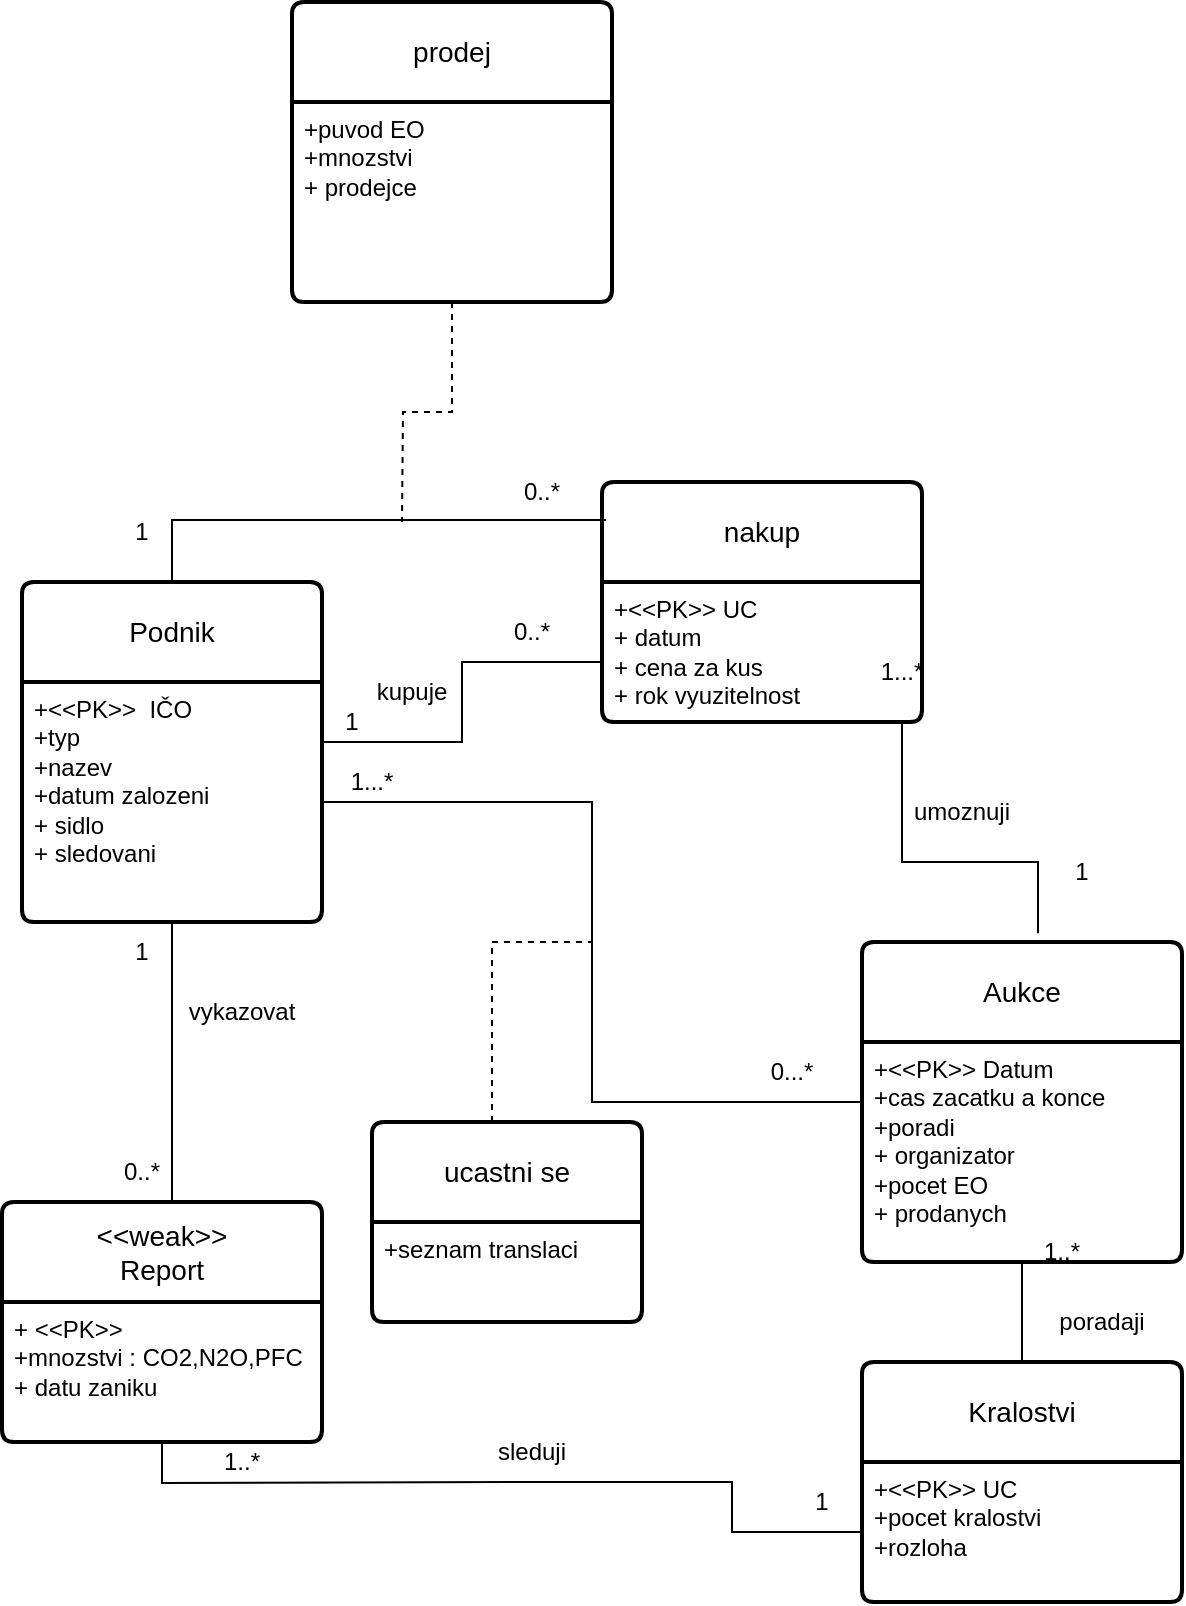 <mxfile version="24.8.3">
  <diagram id="R2lEEEUBdFMjLlhIrx00" name="Page-1">
    <mxGraphModel dx="1194" dy="1892" grid="1" gridSize="10" guides="1" tooltips="1" connect="1" arrows="1" fold="1" page="1" pageScale="1" pageWidth="850" pageHeight="1100" math="0" shadow="0" extFonts="Permanent Marker^https://fonts.googleapis.com/css?family=Permanent+Marker">
      <root>
        <mxCell id="0" />
        <mxCell id="1" parent="0" />
        <mxCell id="E_0MWYdZCdJBZtpE472--5" style="edgeStyle=orthogonalEdgeStyle;rounded=0;orthogonalLoop=1;jettySize=auto;html=1;exitX=0.75;exitY=0;exitDx=0;exitDy=0;" parent="1" source="XlEA709OXP0pRuiOG8Hz-18" target="XlEA709OXP0pRuiOG8Hz-17" edge="1">
          <mxGeometry relative="1" as="geometry" />
        </mxCell>
        <mxCell id="XlEA709OXP0pRuiOG8Hz-8" style="edgeStyle=orthogonalEdgeStyle;rounded=0;orthogonalLoop=1;jettySize=auto;html=1;endArrow=none;endFill=0;exitX=0.75;exitY=1;exitDx=0;exitDy=0;entryX=0.75;entryY=1;entryDx=0;entryDy=0;" parent="1" source="v5OQZRPMpmT7YyVa2MIJ-17" target="v5OQZRPMpmT7YyVa2MIJ-18" edge="1">
          <mxGeometry relative="1" as="geometry">
            <mxPoint x="300" y="410" as="targetPoint" />
            <mxPoint x="290" y="306" as="sourcePoint" />
            <Array as="points">
              <mxPoint x="295" y="390" />
              <mxPoint x="295" y="390" />
            </Array>
          </mxGeometry>
        </mxCell>
        <mxCell id="XlEA709OXP0pRuiOG8Hz-19" style="edgeStyle=orthogonalEdgeStyle;rounded=0;orthogonalLoop=1;jettySize=auto;html=1;entryX=0;entryY=0.75;entryDx=0;entryDy=0;endArrow=none;endFill=0;exitX=1;exitY=0.25;exitDx=0;exitDy=0;" parent="1" source="ZFJeMk2QCg17mMmXyyMh-5" target="XlEA709OXP0pRuiOG8Hz-17" edge="1">
          <mxGeometry relative="1" as="geometry">
            <mxPoint x="380" y="193" as="sourcePoint" />
          </mxGeometry>
        </mxCell>
        <mxCell id="XlEA709OXP0pRuiOG8Hz-9" value="&lt;div&gt;&amp;lt;&amp;lt;weak&amp;gt;&amp;gt;&lt;br&gt;&lt;/div&gt;&lt;div&gt;Report&lt;br&gt;&lt;/div&gt;" style="swimlane;childLayout=stackLayout;horizontal=1;startSize=50;horizontalStack=0;rounded=1;fontSize=14;fontStyle=0;strokeWidth=2;resizeParent=0;resizeLast=1;shadow=0;dashed=0;align=center;arcSize=4;whiteSpace=wrap;html=1;" parent="1" vertex="1">
          <mxGeometry x="210" y="420" width="160" height="120" as="geometry" />
        </mxCell>
        <mxCell id="XlEA709OXP0pRuiOG8Hz-10" value="+ &amp;lt;&amp;lt;PK&amp;gt;&amp;gt;&lt;br&gt;+mnozstvi : CO2,N2O,PFC&lt;br&gt;&lt;div&gt;+ datu zaniku&lt;/div&gt;" style="align=left;strokeColor=none;fillColor=none;spacingLeft=4;fontSize=12;verticalAlign=top;resizable=0;rotatable=0;part=1;html=1;" parent="XlEA709OXP0pRuiOG8Hz-9" vertex="1">
          <mxGeometry y="50" width="160" height="70" as="geometry" />
        </mxCell>
        <mxCell id="XlEA709OXP0pRuiOG8Hz-12" value="vykazovat" style="text;html=1;align=center;verticalAlign=middle;whiteSpace=wrap;rounded=0;" parent="1" vertex="1">
          <mxGeometry x="300" y="310" width="60" height="30" as="geometry" />
        </mxCell>
        <mxCell id="XlEA709OXP0pRuiOG8Hz-13" value="prodej" style="swimlane;childLayout=stackLayout;horizontal=1;startSize=50;horizontalStack=0;rounded=1;fontSize=14;fontStyle=0;strokeWidth=2;resizeParent=0;resizeLast=1;shadow=0;dashed=0;align=center;arcSize=4;whiteSpace=wrap;html=1;" parent="1" vertex="1">
          <mxGeometry x="355" y="-180" width="160" height="150" as="geometry" />
        </mxCell>
        <mxCell id="XlEA709OXP0pRuiOG8Hz-14" value="+puvod EO&lt;br&gt;&lt;div&gt;+mnozstvi&lt;/div&gt;&lt;div&gt;+ prodejce&lt;/div&gt;&lt;div&gt;&lt;br&gt;&lt;/div&gt;&lt;div&gt;&lt;br&gt;&lt;/div&gt;" style="align=left;strokeColor=none;fillColor=none;spacingLeft=4;fontSize=12;verticalAlign=top;resizable=0;rotatable=0;part=1;html=1;" parent="XlEA709OXP0pRuiOG8Hz-13" vertex="1">
          <mxGeometry y="50" width="160" height="100" as="geometry" />
        </mxCell>
        <mxCell id="XlEA709OXP0pRuiOG8Hz-17" value="nakup" style="swimlane;childLayout=stackLayout;horizontal=1;startSize=50;horizontalStack=0;rounded=1;fontSize=14;fontStyle=0;strokeWidth=2;resizeParent=0;resizeLast=1;shadow=0;dashed=0;align=center;arcSize=4;whiteSpace=wrap;html=1;" parent="1" vertex="1">
          <mxGeometry x="510" y="60" width="160" height="120" as="geometry" />
        </mxCell>
        <mxCell id="XlEA709OXP0pRuiOG8Hz-18" value="+&amp;lt;&amp;lt;PK&amp;gt;&amp;gt; UC&lt;br&gt;&lt;div&gt;+ datum&lt;/div&gt;&lt;div&gt;+ cena za kus&lt;/div&gt;&lt;div&gt;+ rok vyuzitelnost&lt;br&gt;&lt;/div&gt;" style="align=left;strokeColor=none;fillColor=none;spacingLeft=4;fontSize=12;verticalAlign=top;resizable=0;rotatable=0;part=1;html=1;" parent="XlEA709OXP0pRuiOG8Hz-17" vertex="1">
          <mxGeometry y="50" width="160" height="70" as="geometry" />
        </mxCell>
        <mxCell id="XlEA709OXP0pRuiOG8Hz-20" value="kupuje" style="text;html=1;align=center;verticalAlign=middle;whiteSpace=wrap;rounded=0;" parent="1" vertex="1">
          <mxGeometry x="385" y="150" width="60" height="30" as="geometry" />
        </mxCell>
        <mxCell id="XlEA709OXP0pRuiOG8Hz-22" value="Aukce" style="swimlane;childLayout=stackLayout;horizontal=1;startSize=50;horizontalStack=0;rounded=1;fontSize=14;fontStyle=0;strokeWidth=2;resizeParent=0;resizeLast=1;shadow=0;dashed=0;align=center;arcSize=4;whiteSpace=wrap;html=1;" parent="1" vertex="1">
          <mxGeometry x="640" y="290" width="160" height="160" as="geometry" />
        </mxCell>
        <mxCell id="XlEA709OXP0pRuiOG8Hz-23" value="+&amp;lt;&amp;lt;PK&amp;gt;&amp;gt; Datum&lt;br&gt;&lt;div&gt;+cas zacatku a konce&lt;/div&gt;&lt;div&gt;+poradi&lt;br&gt;&lt;/div&gt;&lt;div&gt;+ organizator&lt;br&gt;&lt;/div&gt;&lt;div&gt;+pocet EO&lt;/div&gt;&lt;div&gt;+ prodanych&lt;/div&gt;&lt;div&gt;&lt;br&gt;&lt;/div&gt;" style="align=left;strokeColor=none;fillColor=none;spacingLeft=4;fontSize=12;verticalAlign=top;resizable=0;rotatable=0;part=1;html=1;" parent="XlEA709OXP0pRuiOG8Hz-22" vertex="1">
          <mxGeometry y="50" width="160" height="110" as="geometry" />
        </mxCell>
        <mxCell id="XlEA709OXP0pRuiOG8Hz-24" style="edgeStyle=orthogonalEdgeStyle;rounded=0;orthogonalLoop=1;jettySize=auto;html=1;entryX=0.55;entryY=-0.027;entryDx=0;entryDy=0;entryPerimeter=0;endArrow=none;endFill=0;" parent="1" source="XlEA709OXP0pRuiOG8Hz-17" target="XlEA709OXP0pRuiOG8Hz-22" edge="1">
          <mxGeometry relative="1" as="geometry">
            <Array as="points">
              <mxPoint x="660" y="170" />
              <mxPoint x="660" y="250" />
              <mxPoint x="728" y="250" />
            </Array>
          </mxGeometry>
        </mxCell>
        <mxCell id="XlEA709OXP0pRuiOG8Hz-25" value="umoznuji" style="text;html=1;align=center;verticalAlign=middle;whiteSpace=wrap;rounded=0;" parent="1" vertex="1">
          <mxGeometry x="660" y="210" width="60" height="30" as="geometry" />
        </mxCell>
        <mxCell id="XlEA709OXP0pRuiOG8Hz-28" style="edgeStyle=orthogonalEdgeStyle;rounded=0;orthogonalLoop=1;jettySize=auto;html=1;endArrow=none;endFill=0;" parent="1" source="XlEA709OXP0pRuiOG8Hz-26" target="XlEA709OXP0pRuiOG8Hz-23" edge="1">
          <mxGeometry relative="1" as="geometry" />
        </mxCell>
        <mxCell id="XlEA709OXP0pRuiOG8Hz-26" value="Kralostvi" style="swimlane;childLayout=stackLayout;horizontal=1;startSize=50;horizontalStack=0;rounded=1;fontSize=14;fontStyle=0;strokeWidth=2;resizeParent=0;resizeLast=1;shadow=0;dashed=0;align=center;arcSize=4;whiteSpace=wrap;html=1;" parent="1" vertex="1">
          <mxGeometry x="640" y="500" width="160" height="120" as="geometry" />
        </mxCell>
        <mxCell id="XlEA709OXP0pRuiOG8Hz-27" value="&lt;div&gt;+&amp;lt;&amp;lt;PK&amp;gt;&amp;gt; UC&lt;/div&gt;&lt;div&gt;+pocet kralostvi&lt;br&gt;+rozloha&lt;/div&gt;" style="align=left;strokeColor=none;fillColor=none;spacingLeft=4;fontSize=12;verticalAlign=top;resizable=0;rotatable=0;part=1;html=1;" parent="XlEA709OXP0pRuiOG8Hz-26" vertex="1">
          <mxGeometry y="50" width="160" height="70" as="geometry" />
        </mxCell>
        <mxCell id="XlEA709OXP0pRuiOG8Hz-29" value="poradaji" style="text;html=1;align=center;verticalAlign=middle;whiteSpace=wrap;rounded=0;" parent="1" vertex="1">
          <mxGeometry x="730" y="465" width="60" height="30" as="geometry" />
        </mxCell>
        <mxCell id="v5OQZRPMpmT7YyVa2MIJ-1" value="1..*" style="text;html=1;align=center;verticalAlign=middle;whiteSpace=wrap;rounded=0;" parent="1" vertex="1">
          <mxGeometry x="710" y="430" width="60" height="30" as="geometry" />
        </mxCell>
        <mxCell id="v5OQZRPMpmT7YyVa2MIJ-5" value="1" style="text;html=1;align=center;verticalAlign=middle;whiteSpace=wrap;rounded=0;" parent="1" vertex="1">
          <mxGeometry x="730" y="240" width="40" height="30" as="geometry" />
        </mxCell>
        <mxCell id="v5OQZRPMpmT7YyVa2MIJ-6" value="1...*" style="text;html=1;align=center;verticalAlign=middle;whiteSpace=wrap;rounded=0;" parent="1" vertex="1">
          <mxGeometry x="630" y="140" width="60" height="30" as="geometry" />
        </mxCell>
        <mxCell id="v5OQZRPMpmT7YyVa2MIJ-9" value="1" style="text;html=1;align=center;verticalAlign=middle;whiteSpace=wrap;rounded=0;" parent="1" vertex="1">
          <mxGeometry x="355" y="165" width="60" height="30" as="geometry" />
        </mxCell>
        <mxCell id="v5OQZRPMpmT7YyVa2MIJ-11" value="1..*" style="text;html=1;align=center;verticalAlign=middle;whiteSpace=wrap;rounded=0;" parent="1" vertex="1">
          <mxGeometry x="290" y="100" width="60" height="30" as="geometry" />
        </mxCell>
        <mxCell id="v5OQZRPMpmT7YyVa2MIJ-14" value="0..*" style="text;html=1;align=center;verticalAlign=middle;whiteSpace=wrap;rounded=0;" parent="1" vertex="1">
          <mxGeometry x="435" y="120" width="80" height="30" as="geometry" />
        </mxCell>
        <mxCell id="v5OQZRPMpmT7YyVa2MIJ-17" value="1" style="text;html=1;align=center;verticalAlign=middle;whiteSpace=wrap;rounded=0;" parent="1" vertex="1">
          <mxGeometry x="250" y="280" width="60" height="30" as="geometry" />
        </mxCell>
        <mxCell id="v5OQZRPMpmT7YyVa2MIJ-18" value="0..*" style="text;html=1;align=center;verticalAlign=middle;whiteSpace=wrap;rounded=0;" parent="1" vertex="1">
          <mxGeometry x="250" y="390" width="60" height="30" as="geometry" />
        </mxCell>
        <mxCell id="ZFJeMk2QCg17mMmXyyMh-6" style="edgeStyle=orthogonalEdgeStyle;rounded=0;orthogonalLoop=1;jettySize=auto;html=1;exitX=0.5;exitY=1;exitDx=0;exitDy=0;endArrow=none;endFill=0;" parent="1" source="ZFJeMk2QCg17mMmXyyMh-4" edge="1">
          <mxGeometry relative="1" as="geometry">
            <mxPoint x="295" y="310" as="targetPoint" />
          </mxGeometry>
        </mxCell>
        <mxCell id="ZFJeMk2QCg17mMmXyyMh-4" value="Podnik" style="swimlane;childLayout=stackLayout;horizontal=1;startSize=50;horizontalStack=0;rounded=1;fontSize=14;fontStyle=0;strokeWidth=2;resizeParent=0;resizeLast=1;shadow=0;dashed=0;align=center;arcSize=4;whiteSpace=wrap;html=1;" parent="1" vertex="1">
          <mxGeometry x="220" y="110" width="150" height="170" as="geometry" />
        </mxCell>
        <mxCell id="ZFJeMk2QCg17mMmXyyMh-5" value="&lt;div&gt;+&amp;lt;&amp;lt;PK&amp;gt;&amp;gt;&amp;nbsp; IČO&lt;/div&gt;&lt;div&gt;+typ&lt;/div&gt;&lt;div&gt;+nazev&lt;/div&gt;&lt;div&gt;+datum zalozeni&lt;/div&gt;&lt;div&gt;+ sidlo&lt;/div&gt;&lt;div&gt;+ sledovani&lt;/div&gt;&lt;div&gt;&lt;br&gt;&lt;/div&gt;" style="align=left;strokeColor=none;fillColor=none;spacingLeft=4;fontSize=12;verticalAlign=top;resizable=0;rotatable=0;part=1;html=1;" parent="ZFJeMk2QCg17mMmXyyMh-4" vertex="1">
          <mxGeometry y="50" width="150" height="120" as="geometry" />
        </mxCell>
        <mxCell id="ZFJeMk2QCg17mMmXyyMh-7" value="1" style="text;html=1;align=center;verticalAlign=middle;whiteSpace=wrap;rounded=0;" parent="1" vertex="1">
          <mxGeometry x="250" y="70" width="60" height="30" as="geometry" />
        </mxCell>
        <mxCell id="E_0MWYdZCdJBZtpE472--2" style="edgeStyle=orthogonalEdgeStyle;rounded=0;orthogonalLoop=1;jettySize=auto;html=1;exitX=0.5;exitY=0;exitDx=0;exitDy=0;entryX=0.013;entryY=0.158;entryDx=0;entryDy=0;entryPerimeter=0;endArrow=none;endFill=0;" parent="1" source="ZFJeMk2QCg17mMmXyyMh-4" target="XlEA709OXP0pRuiOG8Hz-17" edge="1">
          <mxGeometry relative="1" as="geometry" />
        </mxCell>
        <mxCell id="E_0MWYdZCdJBZtpE472--4" style="edgeStyle=orthogonalEdgeStyle;rounded=0;orthogonalLoop=1;jettySize=auto;html=1;exitX=1;exitY=0.5;exitDx=0;exitDy=0;entryX=0;entryY=0.5;entryDx=0;entryDy=0;endArrow=none;endFill=0;" parent="1" source="ZFJeMk2QCg17mMmXyyMh-5" target="XlEA709OXP0pRuiOG8Hz-22" edge="1">
          <mxGeometry relative="1" as="geometry" />
        </mxCell>
        <mxCell id="E_0MWYdZCdJBZtpE472--7" style="edgeStyle=orthogonalEdgeStyle;rounded=0;orthogonalLoop=1;jettySize=auto;html=1;endArrow=none;endFill=0;dashed=1;" parent="1" source="XlEA709OXP0pRuiOG8Hz-14" edge="1">
          <mxGeometry relative="1" as="geometry">
            <mxPoint x="410" y="80" as="targetPoint" />
          </mxGeometry>
        </mxCell>
        <mxCell id="E_0MWYdZCdJBZtpE472--9" value="0..*" style="text;html=1;align=center;verticalAlign=middle;whiteSpace=wrap;rounded=0;" parent="1" vertex="1">
          <mxGeometry x="440" y="50" width="80" height="30" as="geometry" />
        </mxCell>
        <mxCell id="E_0MWYdZCdJBZtpE472--10" value="1...*" style="text;html=1;align=center;verticalAlign=middle;whiteSpace=wrap;rounded=0;" parent="1" vertex="1">
          <mxGeometry x="365" y="195" width="60" height="30" as="geometry" />
        </mxCell>
        <mxCell id="X5Z3l2SQzScbLFaBF81c-3" style="edgeStyle=orthogonalEdgeStyle;rounded=0;orthogonalLoop=1;jettySize=auto;html=1;endArrow=none;endFill=0;dashed=1;" edge="1" parent="1">
          <mxGeometry relative="1" as="geometry">
            <mxPoint x="505" y="290" as="targetPoint" />
            <mxPoint x="455" y="380" as="sourcePoint" />
            <Array as="points">
              <mxPoint x="455" y="290" />
            </Array>
          </mxGeometry>
        </mxCell>
        <mxCell id="X5Z3l2SQzScbLFaBF81c-1" value="ucastni se" style="swimlane;childLayout=stackLayout;horizontal=1;startSize=50;horizontalStack=0;rounded=1;fontSize=14;fontStyle=0;strokeWidth=2;resizeParent=0;resizeLast=1;shadow=0;dashed=0;align=center;arcSize=4;whiteSpace=wrap;html=1;" vertex="1" parent="1">
          <mxGeometry x="395" y="380" width="135" height="100" as="geometry" />
        </mxCell>
        <mxCell id="X5Z3l2SQzScbLFaBF81c-2" value="+seznam translaci" style="align=left;strokeColor=none;fillColor=none;spacingLeft=4;fontSize=12;verticalAlign=top;resizable=0;rotatable=0;part=1;html=1;" vertex="1" parent="X5Z3l2SQzScbLFaBF81c-1">
          <mxGeometry y="50" width="135" height="50" as="geometry" />
        </mxCell>
        <mxCell id="X5Z3l2SQzScbLFaBF81c-5" style="edgeStyle=orthogonalEdgeStyle;rounded=0;orthogonalLoop=1;jettySize=auto;html=1;entryX=0.5;entryY=1;entryDx=0;entryDy=0;endArrow=none;endFill=0;" edge="1" parent="1" target="XlEA709OXP0pRuiOG8Hz-10">
          <mxGeometry relative="1" as="geometry">
            <mxPoint x="480" y="560" as="sourcePoint" />
          </mxGeometry>
        </mxCell>
        <mxCell id="X5Z3l2SQzScbLFaBF81c-7" value="" style="edgeStyle=orthogonalEdgeStyle;rounded=0;orthogonalLoop=1;jettySize=auto;html=1;endArrow=none;endFill=0;" edge="1" parent="1" source="XlEA709OXP0pRuiOG8Hz-27">
          <mxGeometry relative="1" as="geometry">
            <mxPoint x="640" y="585" as="sourcePoint" />
            <mxPoint x="490" y="560" as="targetPoint" />
            <Array as="points">
              <mxPoint x="575" y="585" />
              <mxPoint x="575" y="560" />
              <mxPoint x="480" y="560" />
            </Array>
          </mxGeometry>
        </mxCell>
        <mxCell id="X5Z3l2SQzScbLFaBF81c-6" value="sleduji" style="text;html=1;align=center;verticalAlign=middle;whiteSpace=wrap;rounded=0;" vertex="1" parent="1">
          <mxGeometry x="445" y="530" width="60" height="30" as="geometry" />
        </mxCell>
        <mxCell id="X5Z3l2SQzScbLFaBF81c-8" value="1..*" style="text;html=1;align=center;verticalAlign=middle;whiteSpace=wrap;rounded=0;" vertex="1" parent="1">
          <mxGeometry x="300" y="535" width="60" height="30" as="geometry" />
        </mxCell>
        <mxCell id="X5Z3l2SQzScbLFaBF81c-10" value="1" style="text;html=1;align=center;verticalAlign=middle;whiteSpace=wrap;rounded=0;" vertex="1" parent="1">
          <mxGeometry x="580" y="560" width="80" height="20" as="geometry" />
        </mxCell>
        <mxCell id="v5OQZRPMpmT7YyVa2MIJ-10" value="0...*" style="text;html=1;align=center;verticalAlign=middle;whiteSpace=wrap;rounded=0;" parent="1" vertex="1">
          <mxGeometry x="570" y="340" width="70" height="30" as="geometry" />
        </mxCell>
      </root>
    </mxGraphModel>
  </diagram>
</mxfile>
